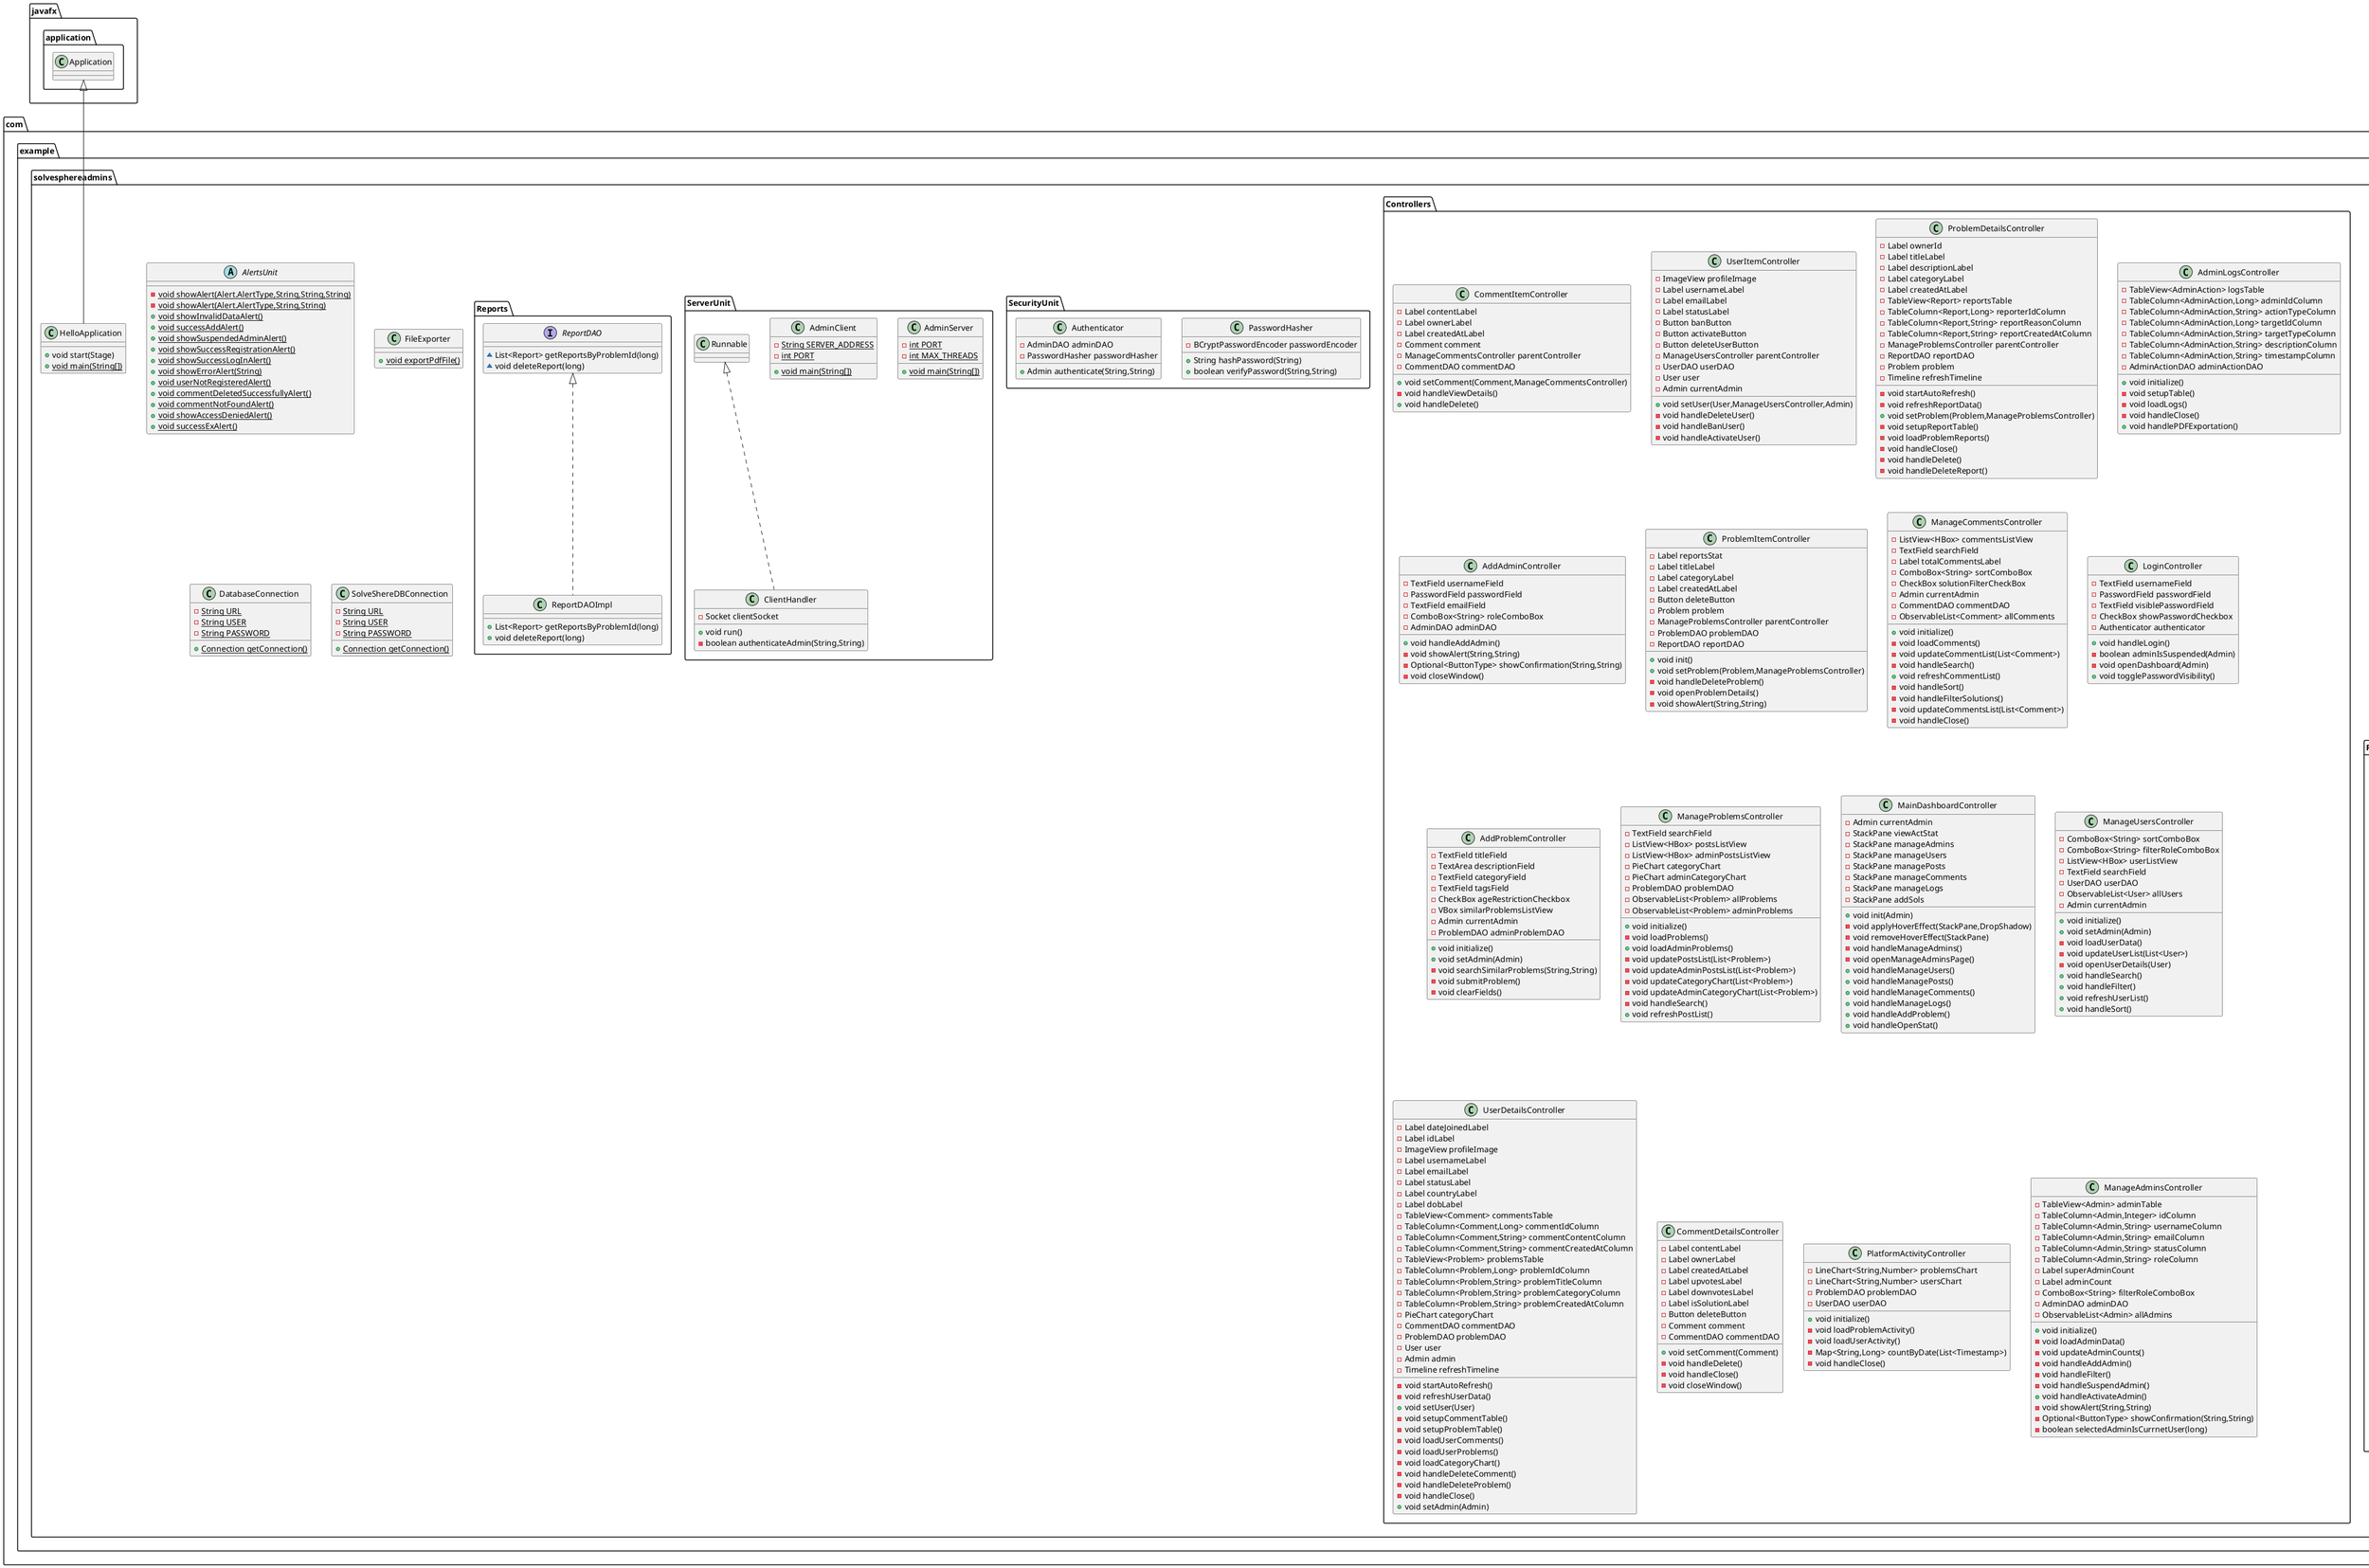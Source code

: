 @startuml
class com.example.solvesphereadmins.AdminUnit.AdminActionDAOImpl {
+ void logAdminAction(int,String,Integer,String,String)
+ List<AdminAction> getAllAdminActions()
+ List<AdminAction> getActionsByAdminId(int)
+ void deleteAdminAction(int)
}

class com.example.solvesphereadmins.Controllers.CommentItemController {
- Label contentLabel
- Label ownerLabel
- Label createdAtLabel
- Comment comment
- ManageCommentsController parentController
- CommentDAO commentDAO
+ void setComment(Comment,ManageCommentsController)
- void handleViewDetails()
+ void handleDelete()
}


class com.example.solvesphereadmins.RetrievedUserData.Comment {
- long id
- long userId
- long problemId
- String content
- Timestamp createdAt
- int upvotes
- int downvotes
- boolean isSolution
+ long getId()
+ long getUserId()
+ long getProblemId()
+ String getContent()
+ Timestamp getCreatedAt()
+ int getUpvotes()
+ int getDownvotes()
+ boolean isSolution()
+ void setId(long)
+ void setUserId(long)
+ void setProblemId(long)
+ void setContent(String)
+ void setCreatedAt(Timestamp)
+ void setUpvotes(int)
+ void setDownvotes(int)
+ void setSolution(boolean)
+ String toString()
}


class com.example.solvesphereadmins.RetrievedUserData.User {
- long id
- String username
- String email
- String password
- Date dateOfBirth
- String country
- Date registrationDate
- byte[] profilePicture
- UserStatus status
+ long getId()
+ String getUsername()
+ String getEmail()
+ String getDateOfBirth()
+ String getCountry()
+ String getRegistrationDate()
+ byte[] getProfilePicture()
+ UserStatus getStatus()
+ void setStatus(UserStatus)
}


enum com.example.solvesphereadmins.RetrievedUserData.UserStatus {
+  ACTIVE
+  INACTIVE
+  BANNED
}

class com.example.solvesphereadmins.Controllers.UserItemController {
- ImageView profileImage
- Label usernameLabel
- Label emailLabel
- Label statusLabel
- Button banButton
- Button activateButton
- Button deleteUserButton
- ManageUsersController parentController
- UserDAO userDAO
- User user
- Admin currentAdmin
+ void setUser(User,ManageUsersController,Admin)
- void handleDeleteUser()
- void handleBanUser()
- void handleActivateUser()
}


class com.example.solvesphereadmins.RetrievedUserData.Problem {
- long id
- long userId
- String title
- String description
- String category
- Timestamp createdAt
- boolean isAgeRestricted
+ long getId()
+ long getUserId()
+ String getTitle()
+ String getDescription()
+ String getCategory()
+ Timestamp getCreatedAt()
+ boolean isAgeRestricted()
+ void setId(long)
+ void setUserId(long)
+ void setTitle(String)
+ void setDescription(String)
+ void setCategory(String)
+ void setCreatedAt(Timestamp)
+ void setAgeRestricted(boolean)
+ String toString()
}


class com.example.solvesphereadmins.SecurityUnit.PasswordHasher {
- BCryptPasswordEncoder passwordEncoder
+ String hashPassword(String)
+ boolean verifyPassword(String,String)
}


class com.example.solvesphereadmins.Controllers.ProblemDetailsController {
- Label ownerId
- Label titleLabel
- Label descriptionLabel
- Label categoryLabel
- Label createdAtLabel
- TableView<Report> reportsTable
- TableColumn<Report,Long> reporterIdColumn
- TableColumn<Report,String> reportReasonColumn
- TableColumn<Report,String> reportCreatedAtColumn
- ManageProblemsController parentController
- ReportDAO reportDAO
- Problem problem
- Timeline refreshTimeline
- void startAutoRefresh()
- void refreshReportData()
+ void setProblem(Problem,ManageProblemsController)
- void setupReportTable()
- void loadProblemReports()
- void handleClose()
- void handleDelete()
- void handleDeleteReport()
}


class com.example.solvesphereadmins.Controllers.AdminLogsController {
- TableView<AdminAction> logsTable
- TableColumn<AdminAction,Long> adminIdColumn
- TableColumn<AdminAction,String> actionTypeColumn
- TableColumn<AdminAction,Long> targetIdColumn
- TableColumn<AdminAction,String> targetTypeColumn
- TableColumn<AdminAction,String> descriptionColumn
- TableColumn<AdminAction,String> timestampColumn
- AdminActionDAO adminActionDAO
+ void initialize()
- void setupTable()
- void loadLogs()
- void handleClose()
+ void handlePDFExportation()
}


class com.example.solvesphereadmins.AdminUnit.Admin {
- int id
- String username
- String password
- String email
- Timestamp createdAt
- String status
- String role
+ int getId()
+ String getUsername()
+ String getPassword()
+ String getEmail()
+ String getStatus()
+ String getRole()
+ void setStatus(String)
+ void setId(int)
}


class com.example.solvesphereadmins.SecurityUnit.Authenticator {
- AdminDAO adminDAO
- PasswordHasher passwordHasher
+ Admin authenticate(String,String)
}


interface com.example.solvesphereadmins.RetrievedUserData.UserDAO {
~ Long getUserIdByUsernameAndEmail(String,String)
~ List<User> getAllUsers()
~ void updateUserStatus(long,User.UserStatus)
~ void deleteUser(long)
}

class com.example.solvesphereadmins.RetrievedUserData.ProblemDAOImpl {
- {static} String INSERT_ADMIN_PROBLEM_SQL
+ boolean addAdminProblem(Problem)
+ List<Problem> getAdminProblems()
+ List<Problem> getProblemsByUserId(long)
+ void deleteProblem(long)
+ void deleteAdminProblem(long)
+ Map<String,Long> getCategoryCountByUser(long)
+ List<Problem> getAllProblems()
+ List<Problem> findSimilarProblemsByTitleAndDescription(String,String)
}


class com.example.solvesphereadmins.RetrievedUserData.Report {
- long id
- long problemId
- long reporterId
- String reportReason
- Timestamp createdAt
+ long getId()
+ long getProblemId()
+ long getReporterId()
+ String getReportReason()
+ Timestamp getCreatedAt()
}


class com.example.solvesphereadmins.Controllers.AddAdminController {
- TextField usernameField
- PasswordField passwordField
- TextField emailField
- ComboBox<String> roleComboBox
- AdminDAO adminDAO
+ void handleAddAdmin()
- void showAlert(String,String)
- Optional<ButtonType> showConfirmation(String,String)
- void closeWindow()
}


class com.example.solvesphereadmins.Controllers.ProblemItemController {
- Label reportsStat
- Label titleLabel
- Label categoryLabel
- Label createdAtLabel
- Button deleteButton
- Problem problem
- ManageProblemsController parentController
- ProblemDAO problemDAO
- ReportDAO reportDAO
+ void init()
+ void setProblem(Problem,ManageProblemsController)
- void handleDeleteProblem()
- void openProblemDetails()
- void showAlert(String,String)
}


interface com.example.solvesphereadmins.RetrievedUserData.ProblemDAO {
~ boolean addAdminProblem(Problem)
~ List<Problem> getProblemsByUserId(long)
~ void deleteProblem(long)
~ void deleteAdminProblem(long)
~ Map<String,Long> getCategoryCountByUser(long)
~ List<Problem> getAllProblems()
~ List<Problem> findSimilarProblemsByTitleAndDescription(String,String)
~ List<Problem> getAdminProblems()
}

class com.example.solvesphereadmins.Controllers.ManageCommentsController {
- ListView<HBox> commentsListView
- TextField searchField
- Label totalCommentsLabel
- ComboBox<String> sortComboBox
- CheckBox solutionFilterCheckBox
- Admin currentAdmin
- CommentDAO commentDAO
- ObservableList<Comment> allComments
+ void initialize()
- void loadComments()
- void updateCommentList(List<Comment>)
- void handleSearch()
+ void refreshCommentList()
- void handleSort()
- void handleFilterSolutions()
- void updateCommentsList(List<Comment>)
- void handleClose()
}


class com.example.solvesphereadmins.ServerUnit.AdminServer {
- {static} int PORT
- {static} int MAX_THREADS
+ {static} void main(String[])
}


class com.example.solvesphereadmins.Controllers.LoginController {
- TextField usernameField
- PasswordField passwordField
- TextField visiblePasswordField
- CheckBox showPasswordCheckbox
- Authenticator authenticator
+ void handleLogin()
- boolean adminIsSuspended(Admin)
- void openDashboard(Admin)
+ void togglePasswordVisibility()
}


class com.example.solvesphereadmins.AdminUnit.AdminAction {
- long id
- long adminId
- String actionType
- long targetId
- String targetType
- String description
- Timestamp timestamp
+ long getId()
+ long getAdminId()
+ String getActionType()
+ long getTargetId()
+ String getTargetType()
+ String getDescription()
+ Timestamp getTimestamp()
}


class com.example.solvesphereadmins.Controllers.AddProblemController {
- TextField titleField
- TextArea descriptionField
- TextField categoryField
- TextField tagsField
- CheckBox ageRestrictionCheckbox
- VBox similarProblemsListView
- Admin currentAdmin
- ProblemDAO adminProblemDAO
+ void initialize()
+ void setAdmin(Admin)
- void searchSimilarProblems(String,String)
- void submitProblem()
- void clearFields()
}


class com.example.solvesphereadmins.ServerUnit.ClientHandler {
- Socket clientSocket
+ void run()
- boolean authenticateAdmin(String,String)
}


class com.example.solvesphereadmins.Controllers.ManageProblemsController {
- TextField searchField
- ListView<HBox> postsListView
- ListView<HBox> adminPostsListView
- PieChart categoryChart
- PieChart adminCategoryChart
- ProblemDAO problemDAO
- ObservableList<Problem> allProblems
- ObservableList<Problem> adminProblems
+ void initialize()
- void loadProblems()
+ void loadAdminProblems()
- void updatePostsList(List<Problem>)
- void updateAdminPostsList(List<Problem>)
- void updateCategoryChart(List<Problem>)
- void updateAdminCategoryChart(List<Problem>)
- void handleSearch()
+ void refreshPostList()
}


abstract class com.example.solvesphereadmins.AlertsUnit {
- {static} void showAlert(Alert.AlertType,String,String,String)
- {static} void showAlert(Alert.AlertType,String,String)
+ {static} void showInvalidDataAlert()
+ {static} void successAddAlert()
+ {static} void showSuspendedAdminAlert()
+ {static} void showSuccessRegistrationAlert()
+ {static} void showSuccessLogInAlert()
+ {static} void showErrorAlert(String)
+ {static} void userNotRegisteredAlert()
+ {static} void commentDeletedSuccessfullyAlert()
+ {static} void commentNotFoundAlert()
+ {static} void showAccessDeniedAlert()
+ {static} void successExAlert()
}

interface com.example.solvesphereadmins.AdminUnit.AdminActionDAO {
~ void logAdminAction(int,String,Integer,String,String)
~ List<AdminAction> getAllAdminActions()
~ List<AdminAction> getActionsByAdminId(int)
~ void deleteAdminAction(int)
}

class com.example.solvesphereadmins.AdminUnit.SessionManager {
- {static} Admin currentAdmin
+ {static} Admin getCurrentAdmin()
+ {static} void setCurrentAdmin(Admin)
}


interface com.example.solvesphereadmins.RetrievedUserData.CommentDAO {
~ List<Comment> getCommentsByUserId(long)
~ void deleteComment(long)
~ List<Comment> getAllComments()
}

class com.example.solvesphereadmins.FileExporter {
+ {static} void exportPdfFile()
}

class com.example.solvesphereadmins.RetrievedUserData.UserDAOImpl {
+ Long getUserIdByUsernameAndEmail(String,String)
+ List<User> getAllUsers()
+ void updateUserStatus(long,UserStatus)
+ void deleteUser(long)
}

class com.example.solvesphereadmins.Controllers.MainDashboardController {
- Admin currentAdmin
- StackPane viewActStat
- StackPane manageAdmins
- StackPane manageUsers
- StackPane managePosts
- StackPane manageComments
- StackPane manageLogs
- StackPane addSols
+ void init(Admin)
- void applyHoverEffect(StackPane,DropShadow)
- void removeHoverEffect(StackPane)
- void handleManageAdmins()
- void openManageAdminsPage()
+ void handleManageUsers()
+ void handleManagePosts()
+ void handleManageComments()
+ void handleManageLogs()
+ void handleAddProblem()
+ void handleOpenStat()
}


class com.example.solvesphereadmins.Controllers.ManageUsersController {
- ComboBox<String> sortComboBox
- ComboBox<String> filterRoleComboBox
- ListView<HBox> userListView
- TextField searchField
- UserDAO userDAO
- ObservableList<User> allUsers
- Admin currentAdmin
+ void initialize()
+ void setAdmin(Admin)
- void loadUserData()
- void updateUserList(List<User>)
- void openUserDetails(User)
+ void handleSearch()
+ void handleFilter()
+ void refreshUserList()
+ void handleSort()
}


class com.example.solvesphereadmins.Controllers.UserDetailsController {
- Label dateJoinedLabel
- Label idLabel
- ImageView profileImage
- Label usernameLabel
- Label emailLabel
- Label statusLabel
- Label countryLabel
- Label dobLabel
- TableView<Comment> commentsTable
- TableColumn<Comment,Long> commentIdColumn
- TableColumn<Comment,String> commentContentColumn
- TableColumn<Comment,String> commentCreatedAtColumn
- TableView<Problem> problemsTable
- TableColumn<Problem,Long> problemIdColumn
- TableColumn<Problem,String> problemTitleColumn
- TableColumn<Problem,String> problemCategoryColumn
- TableColumn<Problem,String> problemCreatedAtColumn
- PieChart categoryChart
- CommentDAO commentDAO
- ProblemDAO problemDAO
- User user
- Admin admin
- Timeline refreshTimeline
- void startAutoRefresh()
- void refreshUserData()
+ void setUser(User)
- void setupCommentTable()
- void setupProblemTable()
- void loadUserComments()
- void loadUserProblems()
- void loadCategoryChart()
- void handleDeleteComment()
- void handleDeleteProblem()
- void handleClose()
+ void setAdmin(Admin)
}


class com.example.solvesphereadmins.Controllers.CommentDetailsController {
- Label contentLabel
- Label ownerLabel
- Label createdAtLabel
- Label upvotesLabel
- Label downvotesLabel
- Label isSolutionLabel
- Button deleteButton
- Comment comment
- CommentDAO commentDAO
+ void setComment(Comment)
- void handleDelete()
- void handleClose()
- void closeWindow()
}


class com.example.solvesphereadmins.Controllers.PlatformActivityController {
- LineChart<String,Number> problemsChart
- LineChart<String,Number> usersChart
- ProblemDAO problemDAO
- UserDAO userDAO
+ void initialize()
- void loadProblemActivity()
- void loadUserActivity()
- Map<String,Long> countByDate(List<Timestamp>)
- void handleClose()
}


interface com.example.solvesphereadmins.Reports.ReportDAO {
~ List<Report> getReportsByProblemId(long)
~ void deleteReport(long)
}

class com.example.solvesphereadmins.DatabaseConnection {
- {static} String URL
- {static} String USER
- {static} String PASSWORD
+ {static} Connection getConnection()
}


class com.example.solvesphereadmins.SolveShereDBConnection {
- {static} String URL
- {static} String USER
- {static} String PASSWORD
+ {static} Connection getConnection()
}


class com.example.solvesphereadmins.AdminUnit.AdminActionLogger {
+ {static} boolean showPopUpWind(long,String,Long,String)
+ {static} void logAdminAction(long,String,Long,String,String)
}

class com.example.solvesphereadmins.RetrievedUserData.CommentDAOImpl {
+ List<Comment> getCommentsByUserId(long)
+ List<Comment> getAllComments()
+ void deleteComment(long)
}

class com.example.solvesphereadmins.Reports.ReportDAOImpl {
+ List<Report> getReportsByProblemId(long)
+ void deleteReport(long)
}

class com.example.solvesphereadmins.ServerUnit.AdminClient {
- {static} String SERVER_ADDRESS
- {static} int PORT
+ {static} void main(String[])
}


class com.example.solvesphereadmins.HelloApplication {
+ void start(Stage)
+ {static} void main(String[])
}

class com.example.solvesphereadmins.Controllers.ManageAdminsController {
- TableView<Admin> adminTable
- TableColumn<Admin,Integer> idColumn
- TableColumn<Admin,String> usernameColumn
- TableColumn<Admin,String> emailColumn
- TableColumn<Admin,String> statusColumn
- TableColumn<Admin,String> roleColumn
- Label superAdminCount
- Label adminCount
- ComboBox<String> filterRoleComboBox
- AdminDAO adminDAO
- ObservableList<Admin> allAdmins
+ void initialize()
- void loadAdminData()
- void updateAdminCounts()
- void handleAddAdmin()
- void handleFilter()
- void handleSuspendAdmin()
+ void handleActivateAdmin()
- void showAlert(String,String)
- Optional<ButtonType> showConfirmation(String,String)
- boolean selectedAdminIsCurrnetUser(long)
}




com.example.solvesphereadmins.AdminUnit.AdminActionDAO <|.. com.example.solvesphereadmins.AdminUnit.AdminActionDAOImpl
com.example.solvesphereadmins.RetrievedUserData.ProblemDAO <|.. com.example.solvesphereadmins.RetrievedUserData.ProblemDAOImpl
com.example.solvesphereadmins.ServerUnit.Runnable <|.. com.example.solvesphereadmins.ServerUnit.ClientHandler
com.example.solvesphereadmins.RetrievedUserData.UserDAO <|.. com.example.solvesphereadmins.RetrievedUserData.UserDAOImpl
com.example.solvesphereadmins.RetrievedUserData.CommentDAO <|.. com.example.solvesphereadmins.RetrievedUserData.CommentDAOImpl
com.example.solvesphereadmins.Reports.ReportDAO <|.. com.example.solvesphereadmins.Reports.ReportDAOImpl
javafx.application.Application <|-- com.example.solvesphereadmins.HelloApplication
@enduml